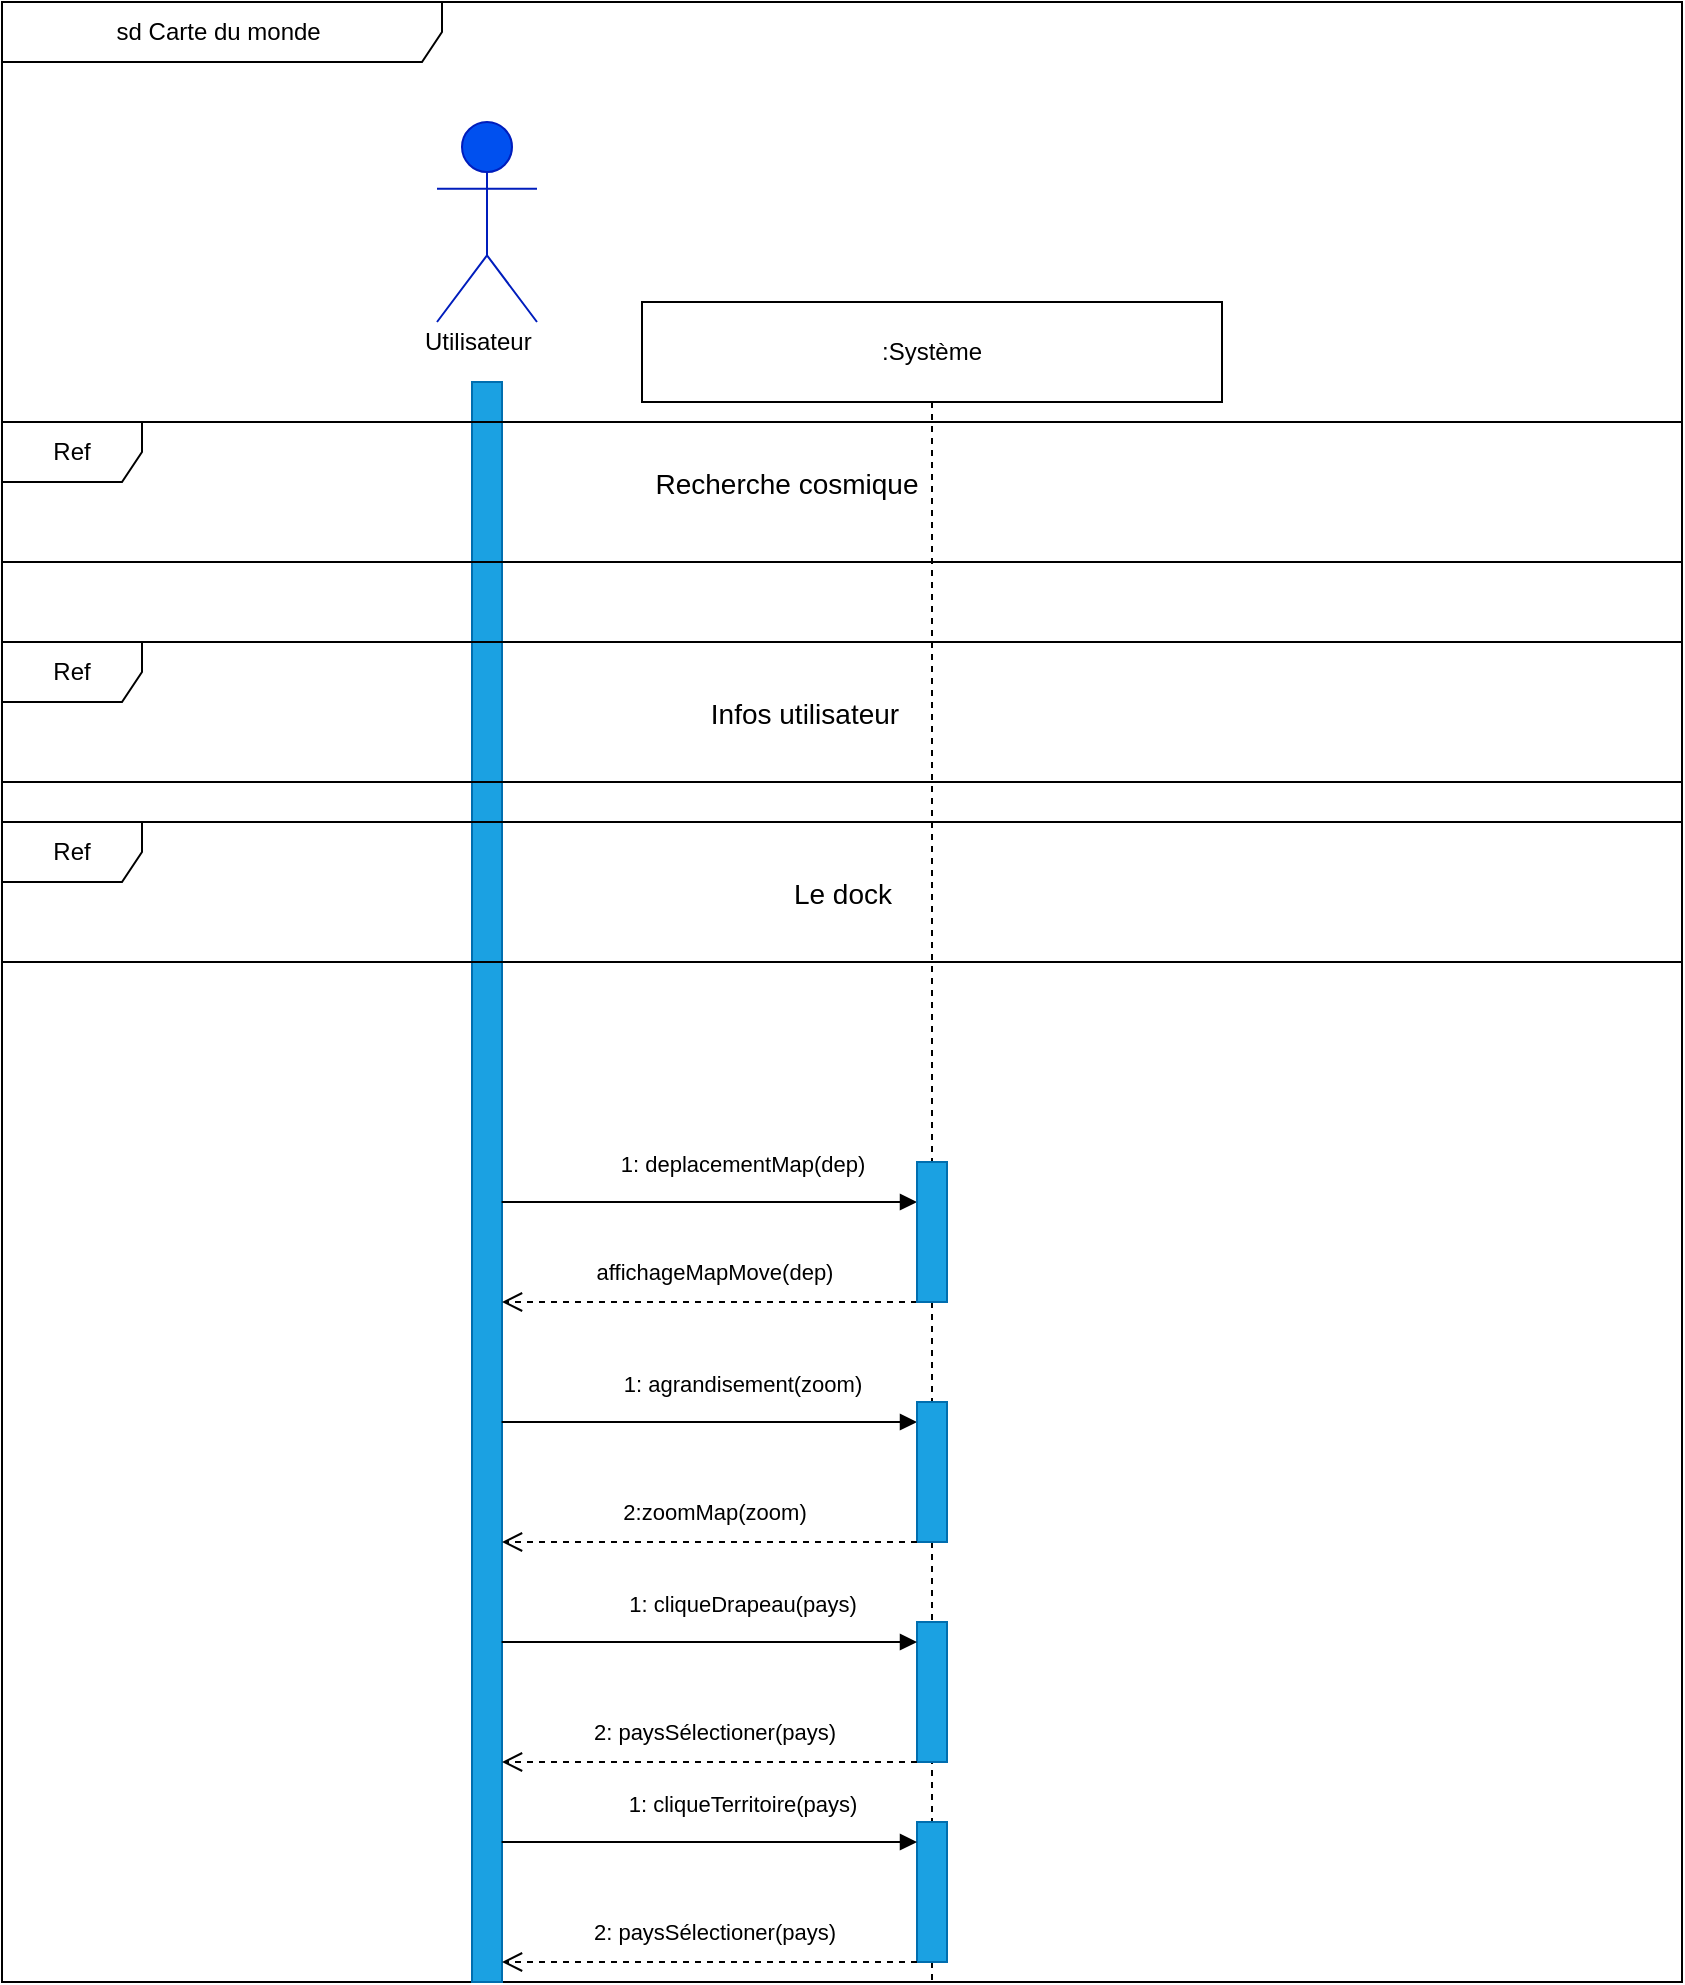 <mxfile version="20.6.0" type="device"><diagram id="M-pu-cOKjHEZvPsEpOY4" name="Page-1"><mxGraphModel dx="2123" dy="1788" grid="1" gridSize="10" guides="1" tooltips="1" connect="1" arrows="1" fold="1" page="1" pageScale="1" pageWidth="827" pageHeight="1169" math="0" shadow="0"><root><mxCell id="0"/><mxCell id="1" parent="0"/><mxCell id="OMeM30PVV8WrVPDrTTRZ-74" value="sd Carte du monde&amp;nbsp; " style="shape=umlFrame;whiteSpace=wrap;html=1;width=220;height=30;" parent="1" vertex="1"><mxGeometry x="-110" y="-10" width="840" height="990" as="geometry"/></mxCell><mxCell id="OMeM30PVV8WrVPDrTTRZ-9" value="" style="rounded=0;whiteSpace=wrap;html=1;fillColor=#1ba1e2;fontColor=#ffffff;strokeColor=#006EAF;" parent="1" vertex="1"><mxGeometry x="125" y="180" width="15" height="800" as="geometry"/></mxCell><mxCell id="OMeM30PVV8WrVPDrTTRZ-1" value="&lt;b&gt;Utilisateur&lt;/b&gt;" style="shape=umlActor;verticalLabelPosition=bottom;verticalAlign=top;html=1;fillColor=#0050ef;fontColor=#ffffff;strokeColor=#001DBC;" parent="1" vertex="1"><mxGeometry x="107.5" y="50" width="50" height="100" as="geometry"/></mxCell><mxCell id="UVZ0IYtNJLXeqeBDd-HU-10" value="Utilisateur&lt;span style=&quot;white-space: pre;&quot;&gt;&#9;&lt;/span&gt;" style="text;html=1;strokeColor=none;fillColor=none;align=center;verticalAlign=middle;whiteSpace=wrap;rounded=0;" parent="1" vertex="1"><mxGeometry x="100" y="140" width="82.5" height="40" as="geometry"/></mxCell><mxCell id="UVZ0IYtNJLXeqeBDd-HU-47" value="Ref " style="shape=umlFrame;whiteSpace=wrap;html=1;width=70;height=30;fillStyle=auto;sketch=0;shadow=0;" parent="1" vertex="1"><mxGeometry x="-110" y="200" width="840" height="70" as="geometry"/></mxCell><mxCell id="788C2WhoYGFtB54ipDxD-50" value=":Système" style="shape=umlLifeline;perimeter=lifelinePerimeter;whiteSpace=wrap;html=1;container=1;collapsible=0;recursiveResize=0;outlineConnect=0;size=50;" vertex="1" parent="1"><mxGeometry x="210" y="140" width="290" height="840" as="geometry"/></mxCell><mxCell id="788C2WhoYGFtB54ipDxD-65" value="1: deplacementMap(dep)" style="html=1;verticalAlign=bottom;endArrow=block;rounded=0;entryX=0.01;entryY=0.143;entryDx=0;entryDy=0;entryPerimeter=0;" edge="1" parent="788C2WhoYGFtB54ipDxD-50"><mxGeometry x="0.156" y="10" width="80" relative="1" as="geometry"><mxPoint x="-70.15" y="450.05" as="sourcePoint"/><mxPoint x="137.5" y="450.0" as="targetPoint"/><mxPoint as="offset"/></mxGeometry></mxCell><mxCell id="788C2WhoYGFtB54ipDxD-66" value="affichageMapMove(dep)" style="html=1;verticalAlign=bottom;endArrow=open;dashed=1;endSize=8;rounded=0;" edge="1" parent="788C2WhoYGFtB54ipDxD-50"><mxGeometry x="-0.016" y="-6" relative="1" as="geometry"><mxPoint x="137.5" y="500.0" as="sourcePoint"/><mxPoint x="-70.0" y="500.0" as="targetPoint"/><mxPoint as="offset"/></mxGeometry></mxCell><mxCell id="788C2WhoYGFtB54ipDxD-68" value="1: agrandisement(zoom)" style="html=1;verticalAlign=bottom;endArrow=block;rounded=0;entryX=0.01;entryY=0.143;entryDx=0;entryDy=0;entryPerimeter=0;" edge="1" parent="788C2WhoYGFtB54ipDxD-50"><mxGeometry x="0.156" y="10" width="80" relative="1" as="geometry"><mxPoint x="-70.15" y="560.05" as="sourcePoint"/><mxPoint x="137.5" y="560" as="targetPoint"/><mxPoint as="offset"/></mxGeometry></mxCell><mxCell id="788C2WhoYGFtB54ipDxD-71" value="" style="rounded=0;whiteSpace=wrap;html=1;fillColor=#1ba1e2;fontColor=#ffffff;strokeColor=#006EAF;" vertex="1" parent="788C2WhoYGFtB54ipDxD-50"><mxGeometry x="137.5" y="430" width="15" height="70" as="geometry"/></mxCell><mxCell id="788C2WhoYGFtB54ipDxD-73" value="" style="rounded=0;whiteSpace=wrap;html=1;fillColor=#1ba1e2;fontColor=#ffffff;strokeColor=#006EAF;" vertex="1" parent="788C2WhoYGFtB54ipDxD-50"><mxGeometry x="137.5" y="550" width="15" height="70" as="geometry"/></mxCell><mxCell id="788C2WhoYGFtB54ipDxD-74" value="" style="rounded=0;whiteSpace=wrap;html=1;fillColor=#1ba1e2;fontColor=#ffffff;strokeColor=#006EAF;" vertex="1" parent="788C2WhoYGFtB54ipDxD-50"><mxGeometry x="137.5" y="660" width="15" height="70" as="geometry"/></mxCell><UserObject label="Recherche cosmique" placeholders="1" name="Variable" id="UVZ0IYtNJLXeqeBDd-HU-48"><mxCell style="text;html=1;strokeColor=none;fillColor=none;align=center;verticalAlign=middle;whiteSpace=wrap;overflow=hidden;fontSize=14;" parent="788C2WhoYGFtB54ipDxD-50" vertex="1"><mxGeometry x="-59" y="80" width="262.5" height="20" as="geometry"/></mxCell></UserObject><mxCell id="788C2WhoYGFtB54ipDxD-118" value="Ref " style="shape=umlFrame;whiteSpace=wrap;html=1;width=70;height=30;fillStyle=auto;sketch=0;shadow=0;" vertex="1" parent="788C2WhoYGFtB54ipDxD-50"><mxGeometry x="-320" y="170" width="840" height="70" as="geometry"/></mxCell><UserObject label="Infos utilisateur" placeholders="1" name="Variable" id="788C2WhoYGFtB54ipDxD-120"><mxCell style="text;html=1;strokeColor=none;fillColor=none;align=center;verticalAlign=middle;whiteSpace=wrap;overflow=hidden;fontSize=14;" vertex="1" parent="788C2WhoYGFtB54ipDxD-50"><mxGeometry x="-50" y="195" width="262.5" height="20" as="geometry"/></mxCell></UserObject><mxCell id="788C2WhoYGFtB54ipDxD-121" value="Ref " style="shape=umlFrame;whiteSpace=wrap;html=1;width=70;height=30;fillStyle=auto;sketch=0;shadow=0;" vertex="1" parent="788C2WhoYGFtB54ipDxD-50"><mxGeometry x="-320" y="260" width="840" height="70" as="geometry"/></mxCell><mxCell id="788C2WhoYGFtB54ipDxD-29" value="1: cliqueDrapeau(pays)" style="html=1;verticalAlign=bottom;endArrow=block;rounded=0;entryX=0.01;entryY=0.143;entryDx=0;entryDy=0;entryPerimeter=0;" edge="1" parent="788C2WhoYGFtB54ipDxD-50"><mxGeometry x="0.156" y="10" width="80" relative="1" as="geometry"><mxPoint x="-70.15" y="670.05" as="sourcePoint"/><mxPoint x="137.5" y="670.0" as="targetPoint"/><mxPoint as="offset"/></mxGeometry></mxCell><mxCell id="788C2WhoYGFtB54ipDxD-72" value="2:zoomMap(zoom)" style="html=1;verticalAlign=bottom;endArrow=open;dashed=1;endSize=8;rounded=0;" edge="1" parent="788C2WhoYGFtB54ipDxD-50"><mxGeometry x="-0.016" y="-6" relative="1" as="geometry"><mxPoint x="137.5" y="620.0" as="sourcePoint"/><mxPoint x="-70" y="620.0" as="targetPoint"/><mxPoint as="offset"/></mxGeometry></mxCell><mxCell id="788C2WhoYGFtB54ipDxD-45" value="2: paysSélectioner(pays)" style="html=1;verticalAlign=bottom;endArrow=open;dashed=1;endSize=8;rounded=0;" edge="1" parent="788C2WhoYGFtB54ipDxD-50"><mxGeometry x="-0.016" y="-6" relative="1" as="geometry"><mxPoint x="137.5" y="730" as="sourcePoint"/><mxPoint x="-70" y="730" as="targetPoint"/><mxPoint as="offset"/></mxGeometry></mxCell><UserObject label="Le dock" placeholders="1" name="Variable" id="788C2WhoYGFtB54ipDxD-119"><mxCell style="text;html=1;strokeColor=none;fillColor=none;align=center;verticalAlign=middle;whiteSpace=wrap;overflow=hidden;fontSize=14;" vertex="1" parent="788C2WhoYGFtB54ipDxD-50"><mxGeometry x="-31.25" y="285" width="262.5" height="20" as="geometry"/></mxCell></UserObject><mxCell id="788C2WhoYGFtB54ipDxD-123" value="" style="rounded=0;whiteSpace=wrap;html=1;fillColor=#1ba1e2;fontColor=#ffffff;strokeColor=#006EAF;" vertex="1" parent="788C2WhoYGFtB54ipDxD-50"><mxGeometry x="137.5" y="760" width="15" height="70" as="geometry"/></mxCell><mxCell id="788C2WhoYGFtB54ipDxD-124" value="2: paysSélectioner(pays)" style="html=1;verticalAlign=bottom;endArrow=open;dashed=1;endSize=8;rounded=0;" edge="1" parent="788C2WhoYGFtB54ipDxD-50"><mxGeometry x="-0.016" y="-6" relative="1" as="geometry"><mxPoint x="137.5" y="830.0" as="sourcePoint"/><mxPoint x="-70" y="830.0" as="targetPoint"/><mxPoint as="offset"/></mxGeometry></mxCell><mxCell id="788C2WhoYGFtB54ipDxD-125" value="1: cliqueTerritoire(pays)" style="html=1;verticalAlign=bottom;endArrow=block;rounded=0;entryX=0.01;entryY=0.143;entryDx=0;entryDy=0;entryPerimeter=0;" edge="1" parent="788C2WhoYGFtB54ipDxD-50"><mxGeometry x="0.156" y="10" width="80" relative="1" as="geometry"><mxPoint x="-70.15" y="770.05" as="sourcePoint"/><mxPoint x="137.5" y="770.0" as="targetPoint"/><mxPoint as="offset"/></mxGeometry></mxCell></root></mxGraphModel></diagram></mxfile>